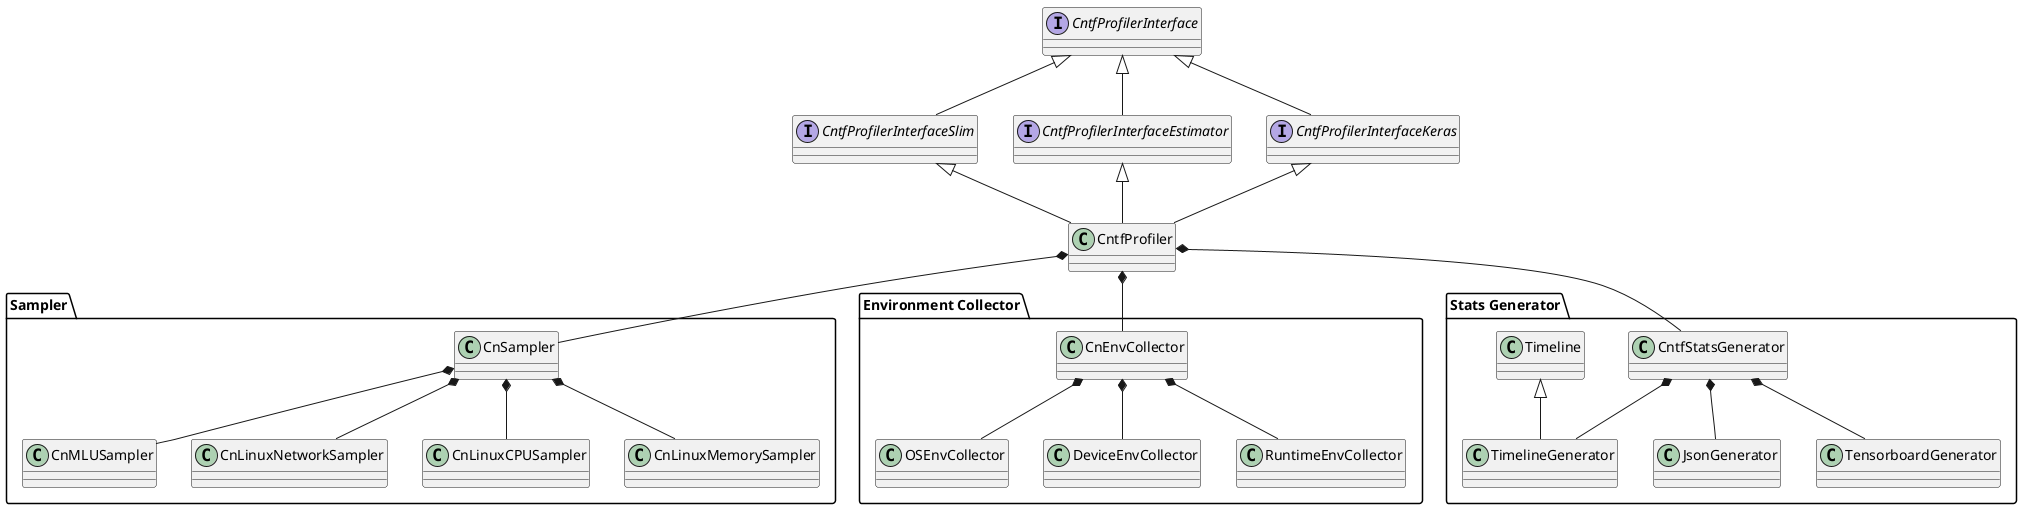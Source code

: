 @startuml

interface CntfProfilerInterface
interface CntfProfilerInterfaceSlim
interface CntfProfilerInterfaceEstimator
interface CntfProfilerInterfaceKeras

CntfProfilerInterface <|-- CntfProfilerInterfaceSlim
CntfProfilerInterface <|-- CntfProfilerInterfaceEstimator
CntfProfilerInterface <|-- CntfProfilerInterfaceKeras

class CntfProfiler
CntfProfilerInterfaceSlim <|-- CntfProfiler
CntfProfilerInterfaceEstimator <|-- CntfProfiler
CntfProfilerInterfaceKeras <|-- CntfProfiler


package Sampler {
    class CnSampler
    class CnMLUSampler
    class CnLinuxNetworkSampler
    class CnLinuxCPUSampler
    class CnLinuxMemorySampler
    CnSampler *-- CnMLUSampler
    CnSampler *-- CnLinuxCPUSampler
    CnSampler *-- CnLinuxNetworkSampler
    CnSampler *-- CnLinuxMemorySampler
}

package "Environment Collector"{
    class CnEnvCollector
    class OSEnvCollector
    class DeviceEnvCollector
    class RuntimeEnvCollector
    CnEnvCollector *-- OSEnvCollector
    CnEnvCollector *-- DeviceEnvCollector
    CnEnvCollector *-- RuntimeEnvCollector
}

package "Stats Generator"{
    class CntfStatsGenerator
    class Timeline 
    class TimelineGenerator
    Timeline <|-- TimelineGenerator
    class JsonGenerator
    class TensorboardGenerator
    CntfStatsGenerator *-- TimelineGenerator
    CntfStatsGenerator *-- JsonGenerator
    CntfStatsGenerator *-- TensorboardGenerator
}

CntfProfiler *-- CnSampler
CntfProfiler *-- CnEnvCollector
CntfProfiler *-- CntfStatsGenerator
@enduml